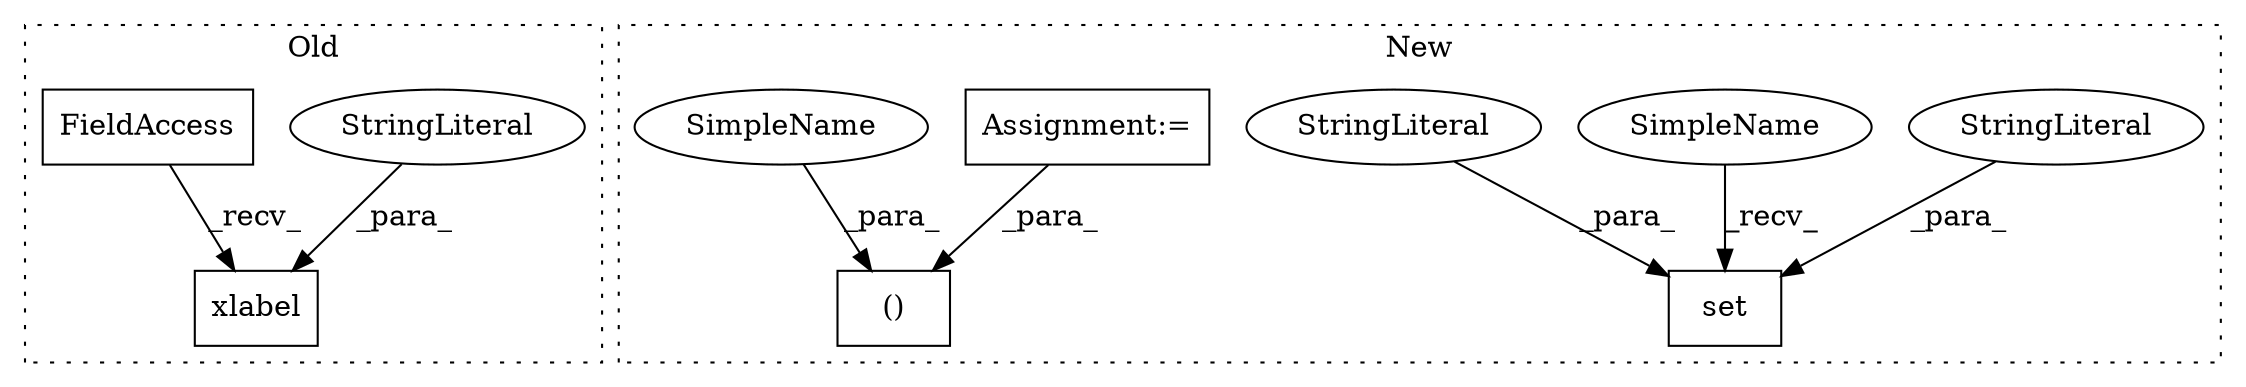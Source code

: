 digraph G {
subgraph cluster0 {
1 [label="xlabel" a="32" s="2680,2693" l="7,1" shape="box"];
3 [label="StringLiteral" a="45" s="2687" l="6" shape="ellipse"];
5 [label="FieldAccess" a="22" s="2662" l="10" shape="box"];
label = "Old";
style="dotted";
}
subgraph cluster1 {
2 [label="set" a="32" s="887,903" l="4,1" shape="box"];
4 [label="StringLiteral" a="45" s="891" l="6" shape="ellipse"];
6 [label="StringLiteral" a="45" s="898" l="5" shape="ellipse"];
7 [label="()" a="106" s="776" l="18" shape="box"];
8 [label="Assignment:=" a="7" s="170" l="3" shape="box"];
9 [label="SimpleName" a="42" s="792" l="2" shape="ellipse"];
10 [label="SimpleName" a="42" s="884" l="2" shape="ellipse"];
label = "New";
style="dotted";
}
3 -> 1 [label="_para_"];
4 -> 2 [label="_para_"];
5 -> 1 [label="_recv_"];
6 -> 2 [label="_para_"];
8 -> 7 [label="_para_"];
9 -> 7 [label="_para_"];
10 -> 2 [label="_recv_"];
}